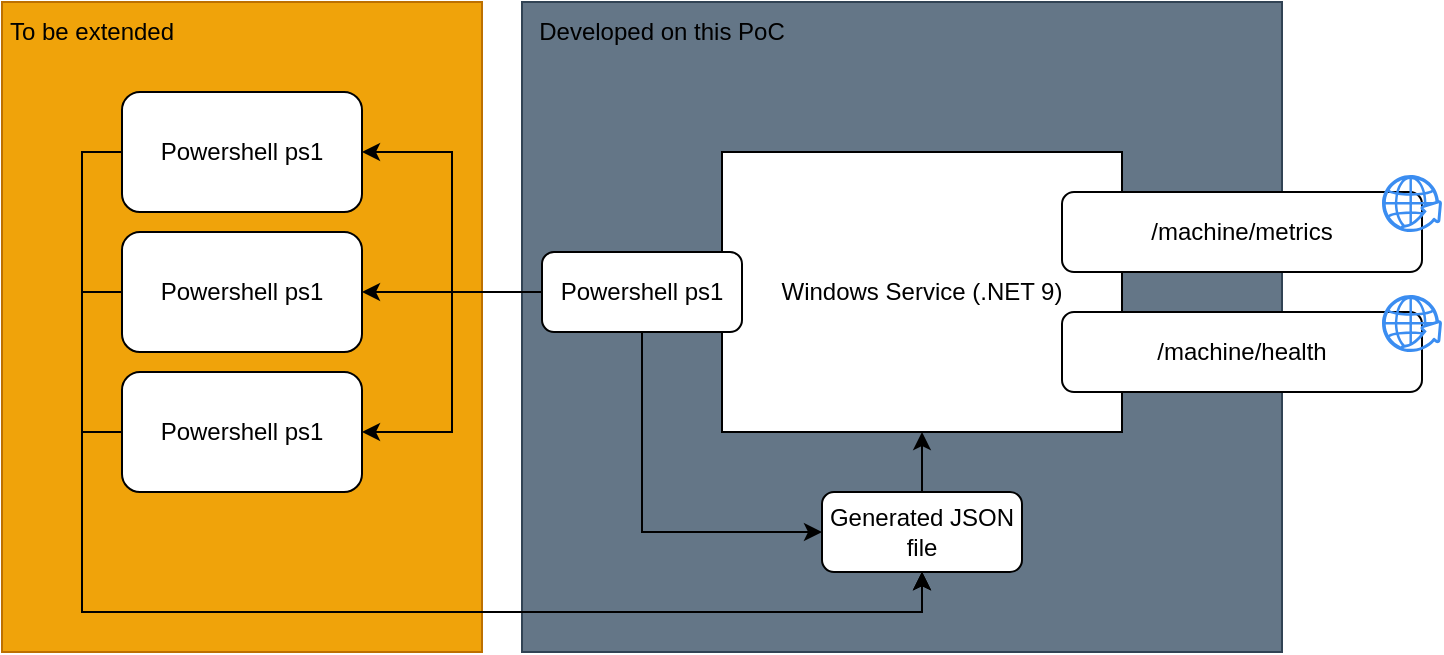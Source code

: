 <mxfile version="24.6.4" type="device">
  <diagram name="Page-1" id="iUxt9dAthx9O72he7TEb">
    <mxGraphModel dx="2071" dy="823" grid="1" gridSize="10" guides="1" tooltips="1" connect="1" arrows="1" fold="1" page="1" pageScale="1" pageWidth="850" pageHeight="1100" math="0" shadow="0">
      <root>
        <mxCell id="0" />
        <mxCell id="1" parent="0" />
        <mxCell id="fyD83oXqgXV2cx7MR499-25" value="" style="rounded=0;whiteSpace=wrap;html=1;fillColor=#f0a30a;fontColor=#000000;strokeColor=#BD7000;" vertex="1" parent="1">
          <mxGeometry x="-40" y="35" width="240" height="325" as="geometry" />
        </mxCell>
        <mxCell id="fyD83oXqgXV2cx7MR499-10" value="" style="rounded=0;whiteSpace=wrap;html=1;fillColor=#647687;strokeColor=#314354;fontColor=#ffffff;" vertex="1" parent="1">
          <mxGeometry x="220" y="35" width="380" height="325" as="geometry" />
        </mxCell>
        <mxCell id="fyD83oXqgXV2cx7MR499-1" value="Windows Service (.NET 9)" style="rounded=0;whiteSpace=wrap;html=1;" vertex="1" parent="1">
          <mxGeometry x="320" y="110" width="200" height="140" as="geometry" />
        </mxCell>
        <mxCell id="fyD83oXqgXV2cx7MR499-15" style="edgeStyle=orthogonalEdgeStyle;rounded=0;orthogonalLoop=1;jettySize=auto;html=1;entryX=0;entryY=0.5;entryDx=0;entryDy=0;exitX=0.5;exitY=1;exitDx=0;exitDy=0;" edge="1" parent="1" source="fyD83oXqgXV2cx7MR499-2" target="fyD83oXqgXV2cx7MR499-14">
          <mxGeometry relative="1" as="geometry" />
        </mxCell>
        <mxCell id="fyD83oXqgXV2cx7MR499-2" value="Powershell ps1" style="rounded=1;whiteSpace=wrap;html=1;" vertex="1" parent="1">
          <mxGeometry x="230" y="160" width="100" height="40" as="geometry" />
        </mxCell>
        <mxCell id="fyD83oXqgXV2cx7MR499-7" style="edgeStyle=orthogonalEdgeStyle;rounded=0;orthogonalLoop=1;jettySize=auto;html=1;entryX=0;entryY=0.5;entryDx=0;entryDy=0;startArrow=classic;startFill=1;endArrow=none;endFill=0;" edge="1" parent="1" source="fyD83oXqgXV2cx7MR499-3" target="fyD83oXqgXV2cx7MR499-2">
          <mxGeometry relative="1" as="geometry" />
        </mxCell>
        <mxCell id="fyD83oXqgXV2cx7MR499-16" style="edgeStyle=orthogonalEdgeStyle;rounded=0;orthogonalLoop=1;jettySize=auto;html=1;entryX=0.5;entryY=1;entryDx=0;entryDy=0;exitX=0;exitY=0.5;exitDx=0;exitDy=0;" edge="1" parent="1" source="fyD83oXqgXV2cx7MR499-3" target="fyD83oXqgXV2cx7MR499-14">
          <mxGeometry relative="1" as="geometry" />
        </mxCell>
        <mxCell id="fyD83oXqgXV2cx7MR499-3" value="Powershell ps1" style="whiteSpace=wrap;html=1;rounded=1;" vertex="1" parent="1">
          <mxGeometry x="20" y="80" width="120" height="60" as="geometry" />
        </mxCell>
        <mxCell id="fyD83oXqgXV2cx7MR499-8" style="edgeStyle=orthogonalEdgeStyle;rounded=0;orthogonalLoop=1;jettySize=auto;html=1;entryX=0;entryY=0.5;entryDx=0;entryDy=0;startArrow=classic;startFill=1;endArrow=none;endFill=0;" edge="1" parent="1" source="fyD83oXqgXV2cx7MR499-5" target="fyD83oXqgXV2cx7MR499-2">
          <mxGeometry relative="1" as="geometry" />
        </mxCell>
        <mxCell id="fyD83oXqgXV2cx7MR499-17" style="edgeStyle=orthogonalEdgeStyle;rounded=0;orthogonalLoop=1;jettySize=auto;html=1;entryX=0.5;entryY=1;entryDx=0;entryDy=0;exitX=0;exitY=0.5;exitDx=0;exitDy=0;" edge="1" parent="1" source="fyD83oXqgXV2cx7MR499-5" target="fyD83oXqgXV2cx7MR499-14">
          <mxGeometry relative="1" as="geometry" />
        </mxCell>
        <mxCell id="fyD83oXqgXV2cx7MR499-5" value="Powershell ps1" style="whiteSpace=wrap;html=1;rounded=1;" vertex="1" parent="1">
          <mxGeometry x="20" y="150" width="120" height="60" as="geometry" />
        </mxCell>
        <mxCell id="fyD83oXqgXV2cx7MR499-9" style="edgeStyle=orthogonalEdgeStyle;rounded=0;orthogonalLoop=1;jettySize=auto;html=1;entryX=0;entryY=0.5;entryDx=0;entryDy=0;startArrow=classic;startFill=1;endArrow=none;endFill=0;" edge="1" parent="1" source="fyD83oXqgXV2cx7MR499-6" target="fyD83oXqgXV2cx7MR499-2">
          <mxGeometry relative="1" as="geometry" />
        </mxCell>
        <mxCell id="fyD83oXqgXV2cx7MR499-18" style="edgeStyle=orthogonalEdgeStyle;rounded=0;orthogonalLoop=1;jettySize=auto;html=1;entryX=0.5;entryY=1;entryDx=0;entryDy=0;exitX=0;exitY=0.5;exitDx=0;exitDy=0;" edge="1" parent="1" source="fyD83oXqgXV2cx7MR499-6" target="fyD83oXqgXV2cx7MR499-14">
          <mxGeometry relative="1" as="geometry" />
        </mxCell>
        <mxCell id="fyD83oXqgXV2cx7MR499-6" value="Powershell ps1" style="whiteSpace=wrap;html=1;rounded=1;" vertex="1" parent="1">
          <mxGeometry x="20" y="220" width="120" height="60" as="geometry" />
        </mxCell>
        <mxCell id="fyD83oXqgXV2cx7MR499-11" value="Developed on this PoC" style="text;html=1;align=center;verticalAlign=middle;whiteSpace=wrap;rounded=0;" vertex="1" parent="1">
          <mxGeometry x="220" y="35" width="140" height="30" as="geometry" />
        </mxCell>
        <mxCell id="fyD83oXqgXV2cx7MR499-21" style="edgeStyle=orthogonalEdgeStyle;rounded=0;orthogonalLoop=1;jettySize=auto;html=1;entryX=0.5;entryY=1;entryDx=0;entryDy=0;" edge="1" parent="1" source="fyD83oXqgXV2cx7MR499-14" target="fyD83oXqgXV2cx7MR499-1">
          <mxGeometry relative="1" as="geometry" />
        </mxCell>
        <mxCell id="fyD83oXqgXV2cx7MR499-14" value="Generated JSON file" style="rounded=1;whiteSpace=wrap;html=1;" vertex="1" parent="1">
          <mxGeometry x="370" y="280" width="100" height="40" as="geometry" />
        </mxCell>
        <mxCell id="fyD83oXqgXV2cx7MR499-19" value="/machine/metrics" style="rounded=1;whiteSpace=wrap;html=1;" vertex="1" parent="1">
          <mxGeometry x="490" y="130" width="180" height="40" as="geometry" />
        </mxCell>
        <mxCell id="fyD83oXqgXV2cx7MR499-20" value="/machine/health" style="rounded=1;whiteSpace=wrap;html=1;" vertex="1" parent="1">
          <mxGeometry x="490" y="190" width="180" height="40" as="geometry" />
        </mxCell>
        <mxCell id="fyD83oXqgXV2cx7MR499-22" value="" style="sketch=0;html=1;aspect=fixed;strokeColor=none;shadow=0;fillColor=#3B8DF1;verticalAlign=top;labelPosition=center;verticalLabelPosition=bottom;shape=mxgraph.gcp2.globe_world" vertex="1" parent="1">
          <mxGeometry x="650" y="121.5" width="30" height="28.5" as="geometry" />
        </mxCell>
        <mxCell id="fyD83oXqgXV2cx7MR499-24" value="" style="sketch=0;html=1;aspect=fixed;strokeColor=none;shadow=0;fillColor=#3B8DF1;verticalAlign=top;labelPosition=center;verticalLabelPosition=bottom;shape=mxgraph.gcp2.globe_world" vertex="1" parent="1">
          <mxGeometry x="650" y="181.5" width="30" height="28.5" as="geometry" />
        </mxCell>
        <mxCell id="fyD83oXqgXV2cx7MR499-26" value="To be extended" style="text;html=1;align=center;verticalAlign=middle;whiteSpace=wrap;rounded=0;" vertex="1" parent="1">
          <mxGeometry x="-40" y="35" width="90" height="30" as="geometry" />
        </mxCell>
      </root>
    </mxGraphModel>
  </diagram>
</mxfile>
